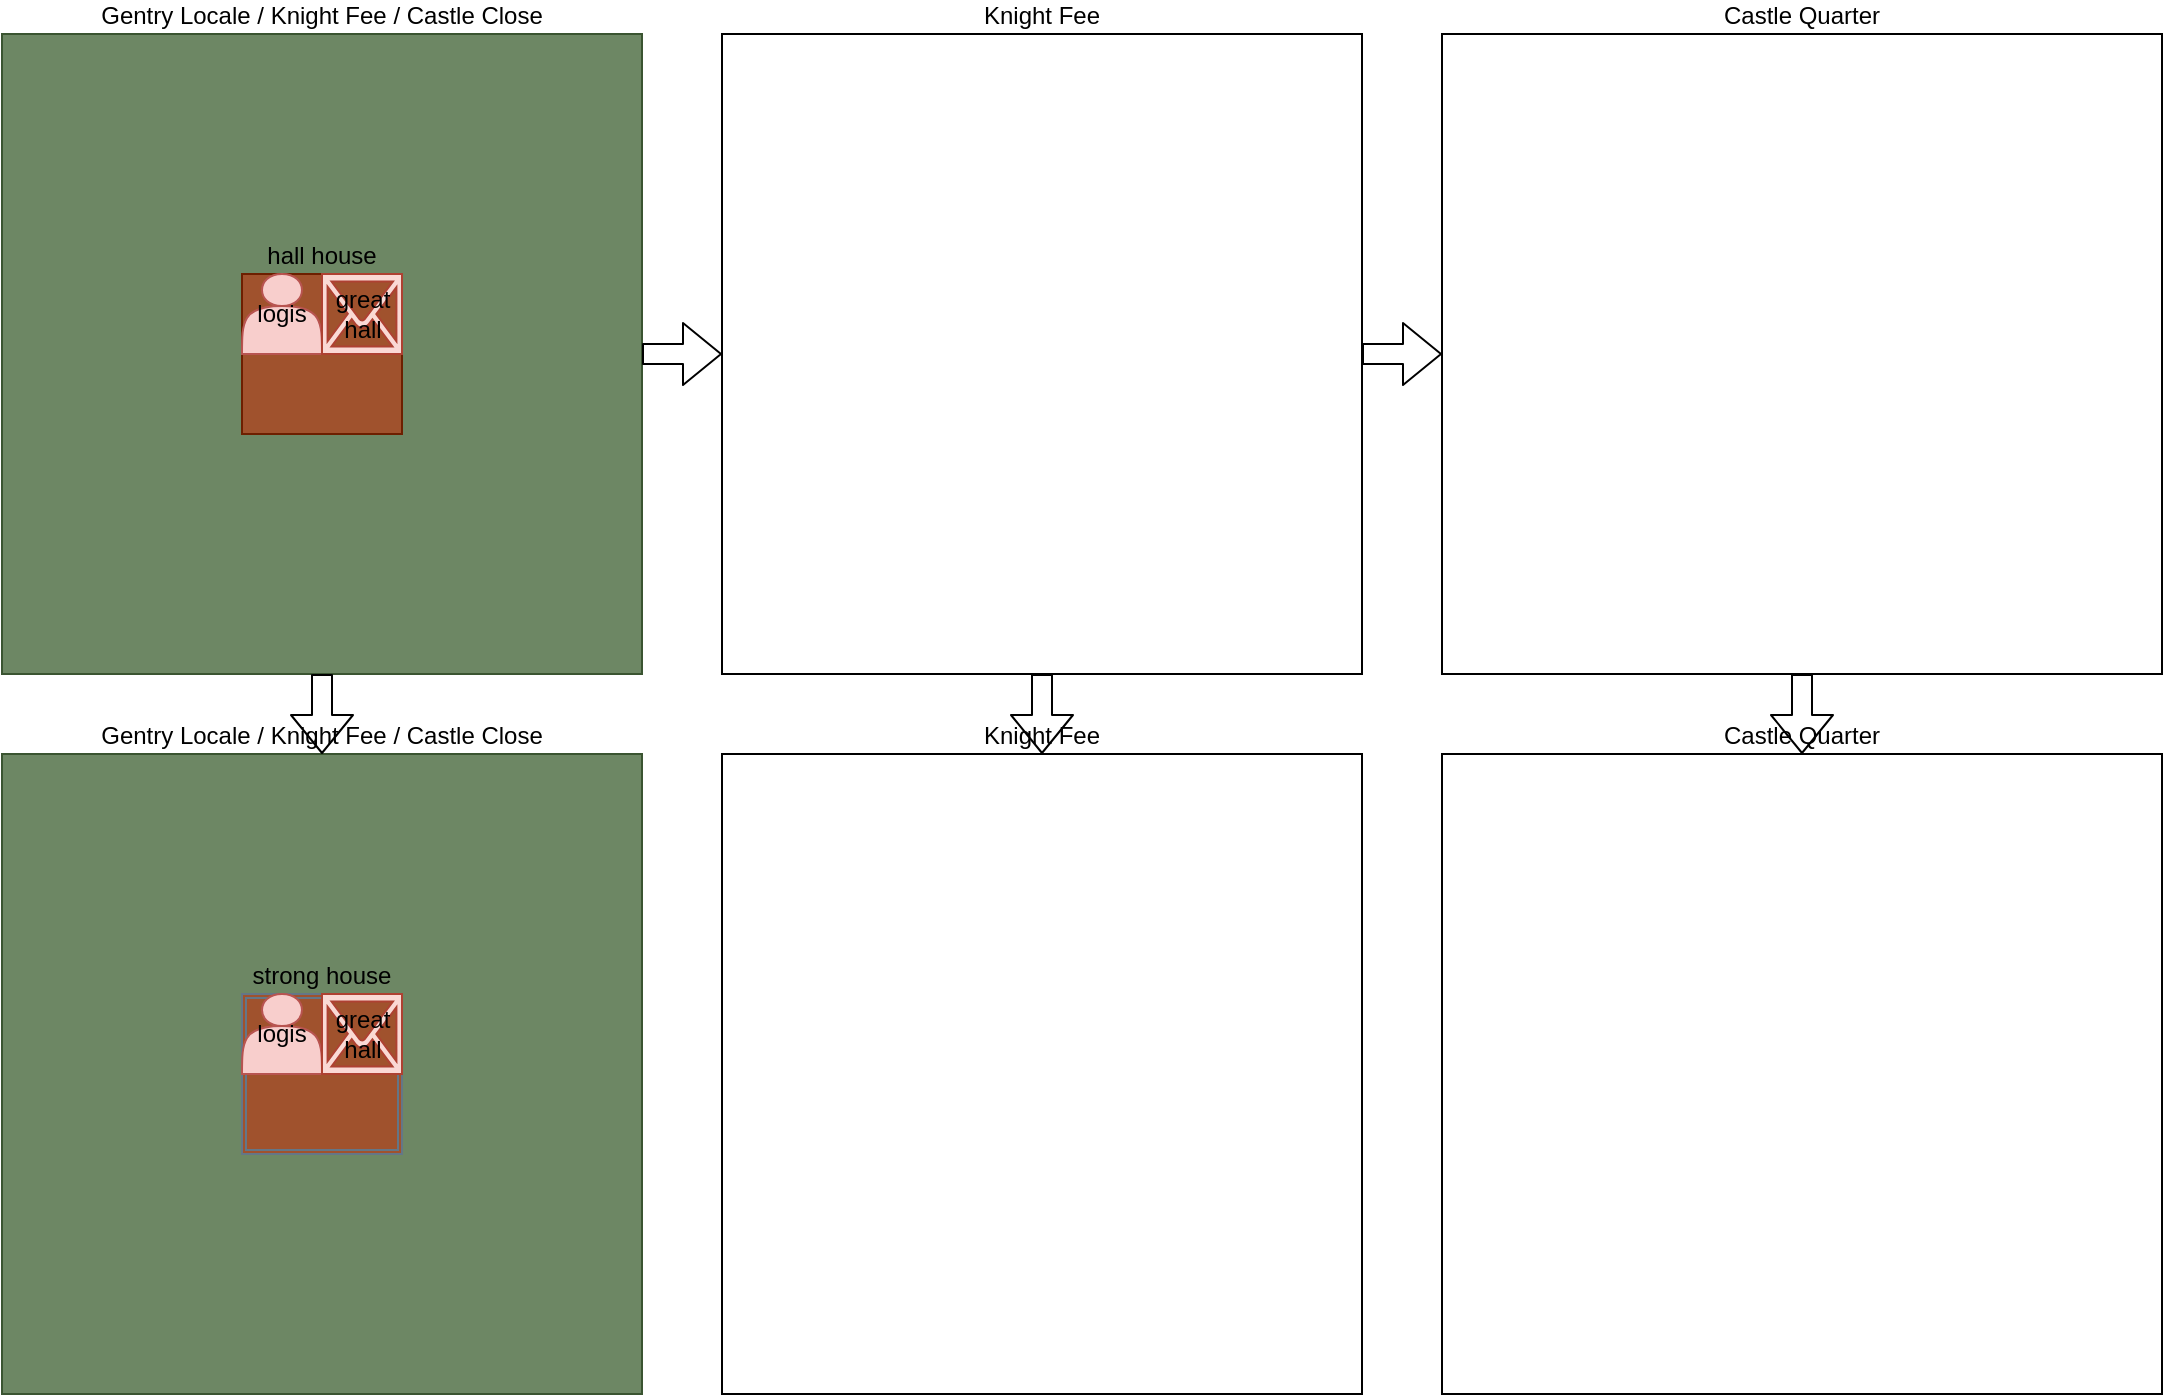 <mxfile version="13.9.9" type="device"><diagram id="iEs-t6_2JqMRyRlzOpIM" name="Pagina-1"><mxGraphModel dx="710" dy="412" grid="1" gridSize="10" guides="1" tooltips="1" connect="1" arrows="1" fold="1" page="1" pageScale="1" pageWidth="827" pageHeight="1169" math="0" shadow="0"><root><mxCell id="0"/><mxCell id="1" parent="0"/><mxCell id="KXlsmmeuQ_FosIkwaqXt-9" value="Gentry Locale / Knight Fee / Castle Close" style="rounded=0;whiteSpace=wrap;html=1;labelPosition=center;verticalLabelPosition=top;align=center;verticalAlign=bottom;fillColor=#6d8764;strokeColor=#3A5431;" vertex="1" parent="1"><mxGeometry x="80" y="440" width="320" height="320" as="geometry"/></mxCell><mxCell id="KXlsmmeuQ_FosIkwaqXt-2" value="Gentry Locale / Knight Fee / Castle Close" style="rounded=0;whiteSpace=wrap;html=1;labelPosition=center;verticalLabelPosition=top;align=center;verticalAlign=bottom;fillColor=#6d8764;strokeColor=#3A5431;" vertex="1" parent="1"><mxGeometry x="80" y="80" width="320" height="320" as="geometry"/></mxCell><mxCell id="KXlsmmeuQ_FosIkwaqXt-5" value="Knight Fee" style="rounded=0;whiteSpace=wrap;html=1;labelPosition=center;verticalLabelPosition=top;align=center;verticalAlign=bottom;" vertex="1" parent="1"><mxGeometry x="440" y="80" width="320" height="320" as="geometry"/></mxCell><mxCell id="KXlsmmeuQ_FosIkwaqXt-6" value="" style="shape=flexArrow;endArrow=classic;html=1;entryX=0;entryY=0.5;entryDx=0;entryDy=0;exitX=1;exitY=0.5;exitDx=0;exitDy=0;" edge="1" parent="1" source="KXlsmmeuQ_FosIkwaqXt-2" target="KXlsmmeuQ_FosIkwaqXt-5"><mxGeometry width="50" height="50" relative="1" as="geometry"><mxPoint x="390" y="280" as="sourcePoint"/><mxPoint x="440" y="230" as="targetPoint"/></mxGeometry></mxCell><mxCell id="KXlsmmeuQ_FosIkwaqXt-7" value="Castle Quarter" style="rounded=0;whiteSpace=wrap;html=1;labelPosition=center;verticalLabelPosition=top;align=center;verticalAlign=bottom;" vertex="1" parent="1"><mxGeometry x="800" y="80" width="360" height="320" as="geometry"/></mxCell><mxCell id="KXlsmmeuQ_FosIkwaqXt-8" value="" style="shape=flexArrow;endArrow=classic;html=1;entryX=0;entryY=0.5;entryDx=0;entryDy=0;exitX=1;exitY=0.5;exitDx=0;exitDy=0;" edge="1" parent="1" source="KXlsmmeuQ_FosIkwaqXt-5" target="KXlsmmeuQ_FosIkwaqXt-7"><mxGeometry width="50" height="50" relative="1" as="geometry"><mxPoint x="660" y="280" as="sourcePoint"/><mxPoint x="710" y="230" as="targetPoint"/></mxGeometry></mxCell><mxCell id="KXlsmmeuQ_FosIkwaqXt-10" value="" style="shape=flexArrow;endArrow=classic;html=1;exitX=0.5;exitY=1;exitDx=0;exitDy=0;entryX=0.5;entryY=0;entryDx=0;entryDy=0;" edge="1" parent="1" source="KXlsmmeuQ_FosIkwaqXt-2" target="KXlsmmeuQ_FosIkwaqXt-9"><mxGeometry width="50" height="50" relative="1" as="geometry"><mxPoint x="420" y="480" as="sourcePoint"/><mxPoint x="470" y="430" as="targetPoint"/></mxGeometry></mxCell><mxCell id="KXlsmmeuQ_FosIkwaqXt-11" value="Knight Fee" style="rounded=0;whiteSpace=wrap;html=1;labelPosition=center;verticalLabelPosition=top;align=center;verticalAlign=bottom;" vertex="1" parent="1"><mxGeometry x="440" y="440" width="320" height="320" as="geometry"/></mxCell><mxCell id="KXlsmmeuQ_FosIkwaqXt-12" value="" style="shape=flexArrow;endArrow=classic;html=1;exitX=0.5;exitY=1;exitDx=0;exitDy=0;entryX=0.5;entryY=0;entryDx=0;entryDy=0;" edge="1" parent="1" source="KXlsmmeuQ_FosIkwaqXt-5" target="KXlsmmeuQ_FosIkwaqXt-11"><mxGeometry width="50" height="50" relative="1" as="geometry"><mxPoint x="420" y="570" as="sourcePoint"/><mxPoint x="470" y="520" as="targetPoint"/></mxGeometry></mxCell><mxCell id="KXlsmmeuQ_FosIkwaqXt-14" value="Castle Quarter" style="rounded=0;whiteSpace=wrap;html=1;labelPosition=center;verticalLabelPosition=top;align=center;verticalAlign=bottom;" vertex="1" parent="1"><mxGeometry x="800" y="440" width="360" height="320" as="geometry"/></mxCell><mxCell id="KXlsmmeuQ_FosIkwaqXt-15" value="" style="shape=flexArrow;endArrow=classic;html=1;entryX=0.5;entryY=0;entryDx=0;entryDy=0;exitX=0.5;exitY=1;exitDx=0;exitDy=0;" edge="1" parent="1" source="KXlsmmeuQ_FosIkwaqXt-7" target="KXlsmmeuQ_FosIkwaqXt-14"><mxGeometry width="50" height="50" relative="1" as="geometry"><mxPoint x="860" y="480" as="sourcePoint"/><mxPoint x="910" y="430" as="targetPoint"/></mxGeometry></mxCell><mxCell id="KXlsmmeuQ_FosIkwaqXt-16" value="hall house" style="rounded=0;whiteSpace=wrap;html=1;fillColor=#a0522d;strokeColor=#6D1F00;labelPosition=center;verticalLabelPosition=top;align=center;verticalAlign=bottom;" vertex="1" parent="1"><mxGeometry x="200" y="200" width="80" height="80" as="geometry"/></mxCell><mxCell id="KXlsmmeuQ_FosIkwaqXt-17" value="logis" style="shape=actor;whiteSpace=wrap;html=1;fillColor=#f8cecc;strokeColor=#b85450;" vertex="1" parent="1"><mxGeometry x="200" y="200" width="40" height="40" as="geometry"/></mxCell><mxCell id="KXlsmmeuQ_FosIkwaqXt-18" value="great &lt;br&gt;hall" style="shape=mxgraph.signs.tech.mail;html=1;pointerEvents=1;fillColor=#fad9d5;strokeColor=#ae4132;verticalLabelPosition=middle;verticalAlign=middle;align=center;labelPosition=center;" vertex="1" parent="1"><mxGeometry x="240" y="200" width="40" height="40" as="geometry"/></mxCell><mxCell id="KXlsmmeuQ_FosIkwaqXt-22" value="strong house" style="shape=ext;double=1;whiteSpace=wrap;html=1;aspect=fixed;fillColor=#a0522d;strokeColor=#647687;labelPosition=center;verticalLabelPosition=top;align=center;verticalAlign=bottom;" vertex="1" parent="1"><mxGeometry x="200" y="560" width="80" height="80" as="geometry"/></mxCell><mxCell id="KXlsmmeuQ_FosIkwaqXt-20" value="logis" style="shape=actor;whiteSpace=wrap;html=1;fillColor=#f8cecc;strokeColor=#b85450;" vertex="1" parent="1"><mxGeometry x="200" y="560" width="40" height="40" as="geometry"/></mxCell><mxCell id="KXlsmmeuQ_FosIkwaqXt-21" value="great &lt;br&gt;hall" style="shape=mxgraph.signs.tech.mail;html=1;pointerEvents=1;fillColor=#fad9d5;strokeColor=#ae4132;verticalLabelPosition=middle;verticalAlign=middle;align=center;labelPosition=center;" vertex="1" parent="1"><mxGeometry x="240" y="560" width="40" height="40" as="geometry"/></mxCell></root></mxGraphModel></diagram></mxfile>